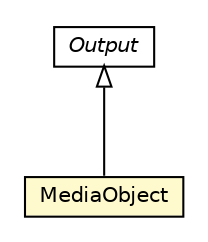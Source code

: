 #!/usr/local/bin/dot
#
# Class diagram 
# Generated by UMLGraph version R5_6-24-gf6e263 (http://www.umlgraph.org/)
#

digraph G {
	edge [fontname="Helvetica",fontsize=10,labelfontname="Helvetica",labelfontsize=10];
	node [fontname="Helvetica",fontsize=10,shape=plaintext];
	nodesep=0.25;
	ranksep=0.5;
	// org.universAAL.middleware.ui.rdf.MediaObject
	c250968 [label=<<table title="org.universAAL.middleware.ui.rdf.MediaObject" border="0" cellborder="1" cellspacing="0" cellpadding="2" port="p" bgcolor="lemonChiffon" href="./MediaObject.html">
		<tr><td><table border="0" cellspacing="0" cellpadding="1">
<tr><td align="center" balign="center"> MediaObject </td></tr>
		</table></td></tr>
		</table>>, URL="./MediaObject.html", fontname="Helvetica", fontcolor="black", fontsize=10.0];
	// org.universAAL.middleware.ui.rdf.Output
	c250970 [label=<<table title="org.universAAL.middleware.ui.rdf.Output" border="0" cellborder="1" cellspacing="0" cellpadding="2" port="p" href="./Output.html">
		<tr><td><table border="0" cellspacing="0" cellpadding="1">
<tr><td align="center" balign="center"><font face="Helvetica-Oblique"> Output </font></td></tr>
		</table></td></tr>
		</table>>, URL="./Output.html", fontname="Helvetica", fontcolor="black", fontsize=10.0];
	//org.universAAL.middleware.ui.rdf.MediaObject extends org.universAAL.middleware.ui.rdf.Output
	c250970:p -> c250968:p [dir=back,arrowtail=empty];
}

